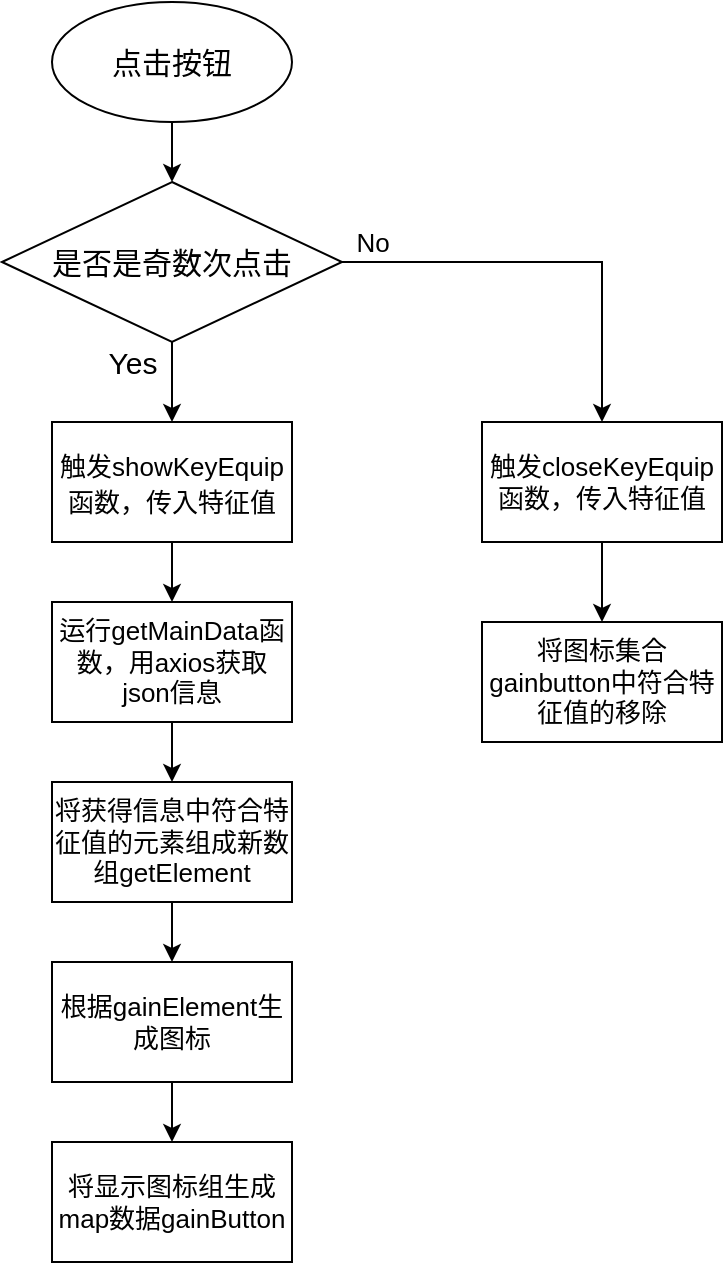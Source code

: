 <mxfile version="18.1.3" type="github">
  <diagram id="bnXgEh7T5cN_dDgM0Znf" name="Page-1">
    <mxGraphModel dx="823" dy="459" grid="1" gridSize="10" guides="1" tooltips="1" connect="1" arrows="1" fold="1" page="1" pageScale="1" pageWidth="827" pageHeight="1169" math="0" shadow="0">
      <root>
        <mxCell id="0" />
        <mxCell id="1" parent="0" />
        <mxCell id="ZQCVTMDNfjIy88Gdk9F0-15" style="edgeStyle=orthogonalEdgeStyle;rounded=0;orthogonalLoop=1;jettySize=auto;html=1;fontSize=13;entryX=0.5;entryY=0;entryDx=0;entryDy=0;" parent="1" source="ZQCVTMDNfjIy88Gdk9F0-2" target="ZQCVTMDNfjIy88Gdk9F0-17" edge="1">
          <mxGeometry relative="1" as="geometry">
            <mxPoint x="515" y="270" as="targetPoint" />
          </mxGeometry>
        </mxCell>
        <mxCell id="Fvd5LnRsPS2OyA9Ss2yO-2" style="edgeStyle=orthogonalEdgeStyle;rounded=0;orthogonalLoop=1;jettySize=auto;html=1;exitX=0.5;exitY=1;exitDx=0;exitDy=0;entryX=0.5;entryY=0;entryDx=0;entryDy=0;" edge="1" parent="1" source="ZQCVTMDNfjIy88Gdk9F0-2" target="ZQCVTMDNfjIy88Gdk9F0-6">
          <mxGeometry relative="1" as="geometry" />
        </mxCell>
        <mxCell id="ZQCVTMDNfjIy88Gdk9F0-2" value="是否是奇数次点击" style="rhombus;whiteSpace=wrap;html=1;fontSize=15;" parent="1" vertex="1">
          <mxGeometry x="220" y="230" width="170" height="80" as="geometry" />
        </mxCell>
        <mxCell id="ZQCVTMDNfjIy88Gdk9F0-5" value="Yes" style="text;html=1;align=center;verticalAlign=middle;resizable=0;points=[];autosize=1;strokeColor=none;fillColor=none;fontSize=15;" parent="1" vertex="1">
          <mxGeometry x="265" y="310" width="40" height="20" as="geometry" />
        </mxCell>
        <mxCell id="ZQCVTMDNfjIy88Gdk9F0-11" style="edgeStyle=orthogonalEdgeStyle;rounded=0;orthogonalLoop=1;jettySize=auto;html=1;exitX=0.5;exitY=1;exitDx=0;exitDy=0;fontSize=13;entryX=0.5;entryY=0;entryDx=0;entryDy=0;" parent="1" source="ZQCVTMDNfjIy88Gdk9F0-6" target="ZQCVTMDNfjIy88Gdk9F0-7" edge="1">
          <mxGeometry relative="1" as="geometry">
            <mxPoint x="305" y="430" as="targetPoint" />
          </mxGeometry>
        </mxCell>
        <mxCell id="ZQCVTMDNfjIy88Gdk9F0-6" value="&lt;font style=&quot;font-size: 13px;&quot;&gt;触发showKeyEquip函数，传入特征值&lt;/font&gt;" style="rounded=0;whiteSpace=wrap;html=1;fontSize=15;" parent="1" vertex="1">
          <mxGeometry x="245" y="350" width="120" height="60" as="geometry" />
        </mxCell>
        <mxCell id="ZQCVTMDNfjIy88Gdk9F0-12" style="edgeStyle=orthogonalEdgeStyle;rounded=0;orthogonalLoop=1;jettySize=auto;html=1;exitX=0.5;exitY=1;exitDx=0;exitDy=0;entryX=0.5;entryY=0;entryDx=0;entryDy=0;fontSize=13;" parent="1" source="ZQCVTMDNfjIy88Gdk9F0-7" target="ZQCVTMDNfjIy88Gdk9F0-8" edge="1">
          <mxGeometry relative="1" as="geometry" />
        </mxCell>
        <mxCell id="ZQCVTMDNfjIy88Gdk9F0-7" value="运行getMainData函数，用axios获取json信息" style="rounded=0;whiteSpace=wrap;html=1;fontSize=13;" parent="1" vertex="1">
          <mxGeometry x="245" y="440" width="120" height="60" as="geometry" />
        </mxCell>
        <mxCell id="ZQCVTMDNfjIy88Gdk9F0-13" style="edgeStyle=orthogonalEdgeStyle;rounded=0;orthogonalLoop=1;jettySize=auto;html=1;exitX=0.5;exitY=1;exitDx=0;exitDy=0;entryX=0.5;entryY=0;entryDx=0;entryDy=0;fontSize=13;" parent="1" source="ZQCVTMDNfjIy88Gdk9F0-8" target="ZQCVTMDNfjIy88Gdk9F0-9" edge="1">
          <mxGeometry relative="1" as="geometry" />
        </mxCell>
        <mxCell id="ZQCVTMDNfjIy88Gdk9F0-8" value="将获得信息中符合特征值的元素组成新数组getElement" style="rounded=0;whiteSpace=wrap;html=1;fontSize=13;" parent="1" vertex="1">
          <mxGeometry x="245" y="530" width="120" height="60" as="geometry" />
        </mxCell>
        <mxCell id="ZQCVTMDNfjIy88Gdk9F0-14" style="edgeStyle=orthogonalEdgeStyle;rounded=0;orthogonalLoop=1;jettySize=auto;html=1;entryX=0.5;entryY=0;entryDx=0;entryDy=0;fontSize=13;" parent="1" source="ZQCVTMDNfjIy88Gdk9F0-9" target="ZQCVTMDNfjIy88Gdk9F0-10" edge="1">
          <mxGeometry relative="1" as="geometry" />
        </mxCell>
        <mxCell id="ZQCVTMDNfjIy88Gdk9F0-9" value="根据gainElement生成图标" style="rounded=0;whiteSpace=wrap;html=1;fontSize=13;" parent="1" vertex="1">
          <mxGeometry x="245" y="620" width="120" height="60" as="geometry" />
        </mxCell>
        <mxCell id="ZQCVTMDNfjIy88Gdk9F0-10" value="将显示图标组生成map数据gainButton" style="rounded=0;whiteSpace=wrap;html=1;fontSize=13;" parent="1" vertex="1">
          <mxGeometry x="245" y="710" width="120" height="60" as="geometry" />
        </mxCell>
        <mxCell id="ZQCVTMDNfjIy88Gdk9F0-16" value="No" style="text;html=1;align=center;verticalAlign=middle;resizable=0;points=[];autosize=1;strokeColor=none;fillColor=none;fontSize=13;" parent="1" vertex="1">
          <mxGeometry x="390" y="250" width="30" height="20" as="geometry" />
        </mxCell>
        <mxCell id="ZQCVTMDNfjIy88Gdk9F0-19" style="edgeStyle=orthogonalEdgeStyle;rounded=0;orthogonalLoop=1;jettySize=auto;html=1;exitX=0.5;exitY=1;exitDx=0;exitDy=0;entryX=0.5;entryY=0;entryDx=0;entryDy=0;fontSize=13;" parent="1" source="ZQCVTMDNfjIy88Gdk9F0-17" target="ZQCVTMDNfjIy88Gdk9F0-18" edge="1">
          <mxGeometry relative="1" as="geometry" />
        </mxCell>
        <mxCell id="ZQCVTMDNfjIy88Gdk9F0-17" value="&lt;span style=&quot;&quot;&gt;触发closeKeyEquip函数，传入特征值&lt;/span&gt;" style="rounded=0;whiteSpace=wrap;html=1;fontSize=13;" parent="1" vertex="1">
          <mxGeometry x="460" y="350" width="120" height="60" as="geometry" />
        </mxCell>
        <mxCell id="ZQCVTMDNfjIy88Gdk9F0-18" value="将图标集合gainbutton中符合特征值的移除" style="rounded=0;whiteSpace=wrap;html=1;fontSize=13;" parent="1" vertex="1">
          <mxGeometry x="460" y="450" width="120" height="60" as="geometry" />
        </mxCell>
        <mxCell id="Fvd5LnRsPS2OyA9Ss2yO-5" style="edgeStyle=orthogonalEdgeStyle;rounded=0;orthogonalLoop=1;jettySize=auto;html=1;exitX=0.5;exitY=1;exitDx=0;exitDy=0;entryX=0.5;entryY=0;entryDx=0;entryDy=0;fontSize=15;" edge="1" parent="1" source="Fvd5LnRsPS2OyA9Ss2yO-3" target="ZQCVTMDNfjIy88Gdk9F0-2">
          <mxGeometry relative="1" as="geometry" />
        </mxCell>
        <mxCell id="Fvd5LnRsPS2OyA9Ss2yO-3" value="&lt;span style=&quot;font-size: 15px;&quot;&gt;点击按钮&lt;/span&gt;" style="ellipse;whiteSpace=wrap;html=1;" vertex="1" parent="1">
          <mxGeometry x="245" y="140" width="120" height="60" as="geometry" />
        </mxCell>
      </root>
    </mxGraphModel>
  </diagram>
</mxfile>
